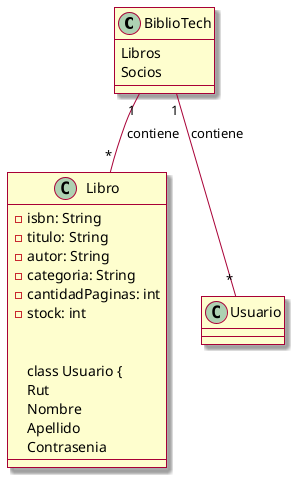 @startuml
skin rose
class BiblioTech{
    Libros
    Socios
}


class Libro {

  -isbn: String
  -titulo: String
  -autor: String
  -categoria: String
  -cantidadPaginas: int
  -stock: int


class Usuario {
    Rut
    Nombre
    Apellido
    Contrasenia
}

BiblioTech "1" -- "*" Usuario : contiene
BiblioTech "1" -- "*" Libro : contiene

@enduml
@startuml
left to right direction
skin rose

class BiblioTech{
    Libros
    Socios
}
class Libro{
    ISBN
    Calificacion
    Copias Disponibles
}
class Socio{
    Nombre
    Apellido
    Correo Electronico
    Numero de Socio
    Contrasenia
    Lista de libros que ha tomado prestado
}
Socio "1.." -> "1.." Libro  : Solicita
BiblioTech "1" --> "1.." Socio  : Tiene
BiblioTech "1" --> "1.." Libro  : Tiene
@enduml
